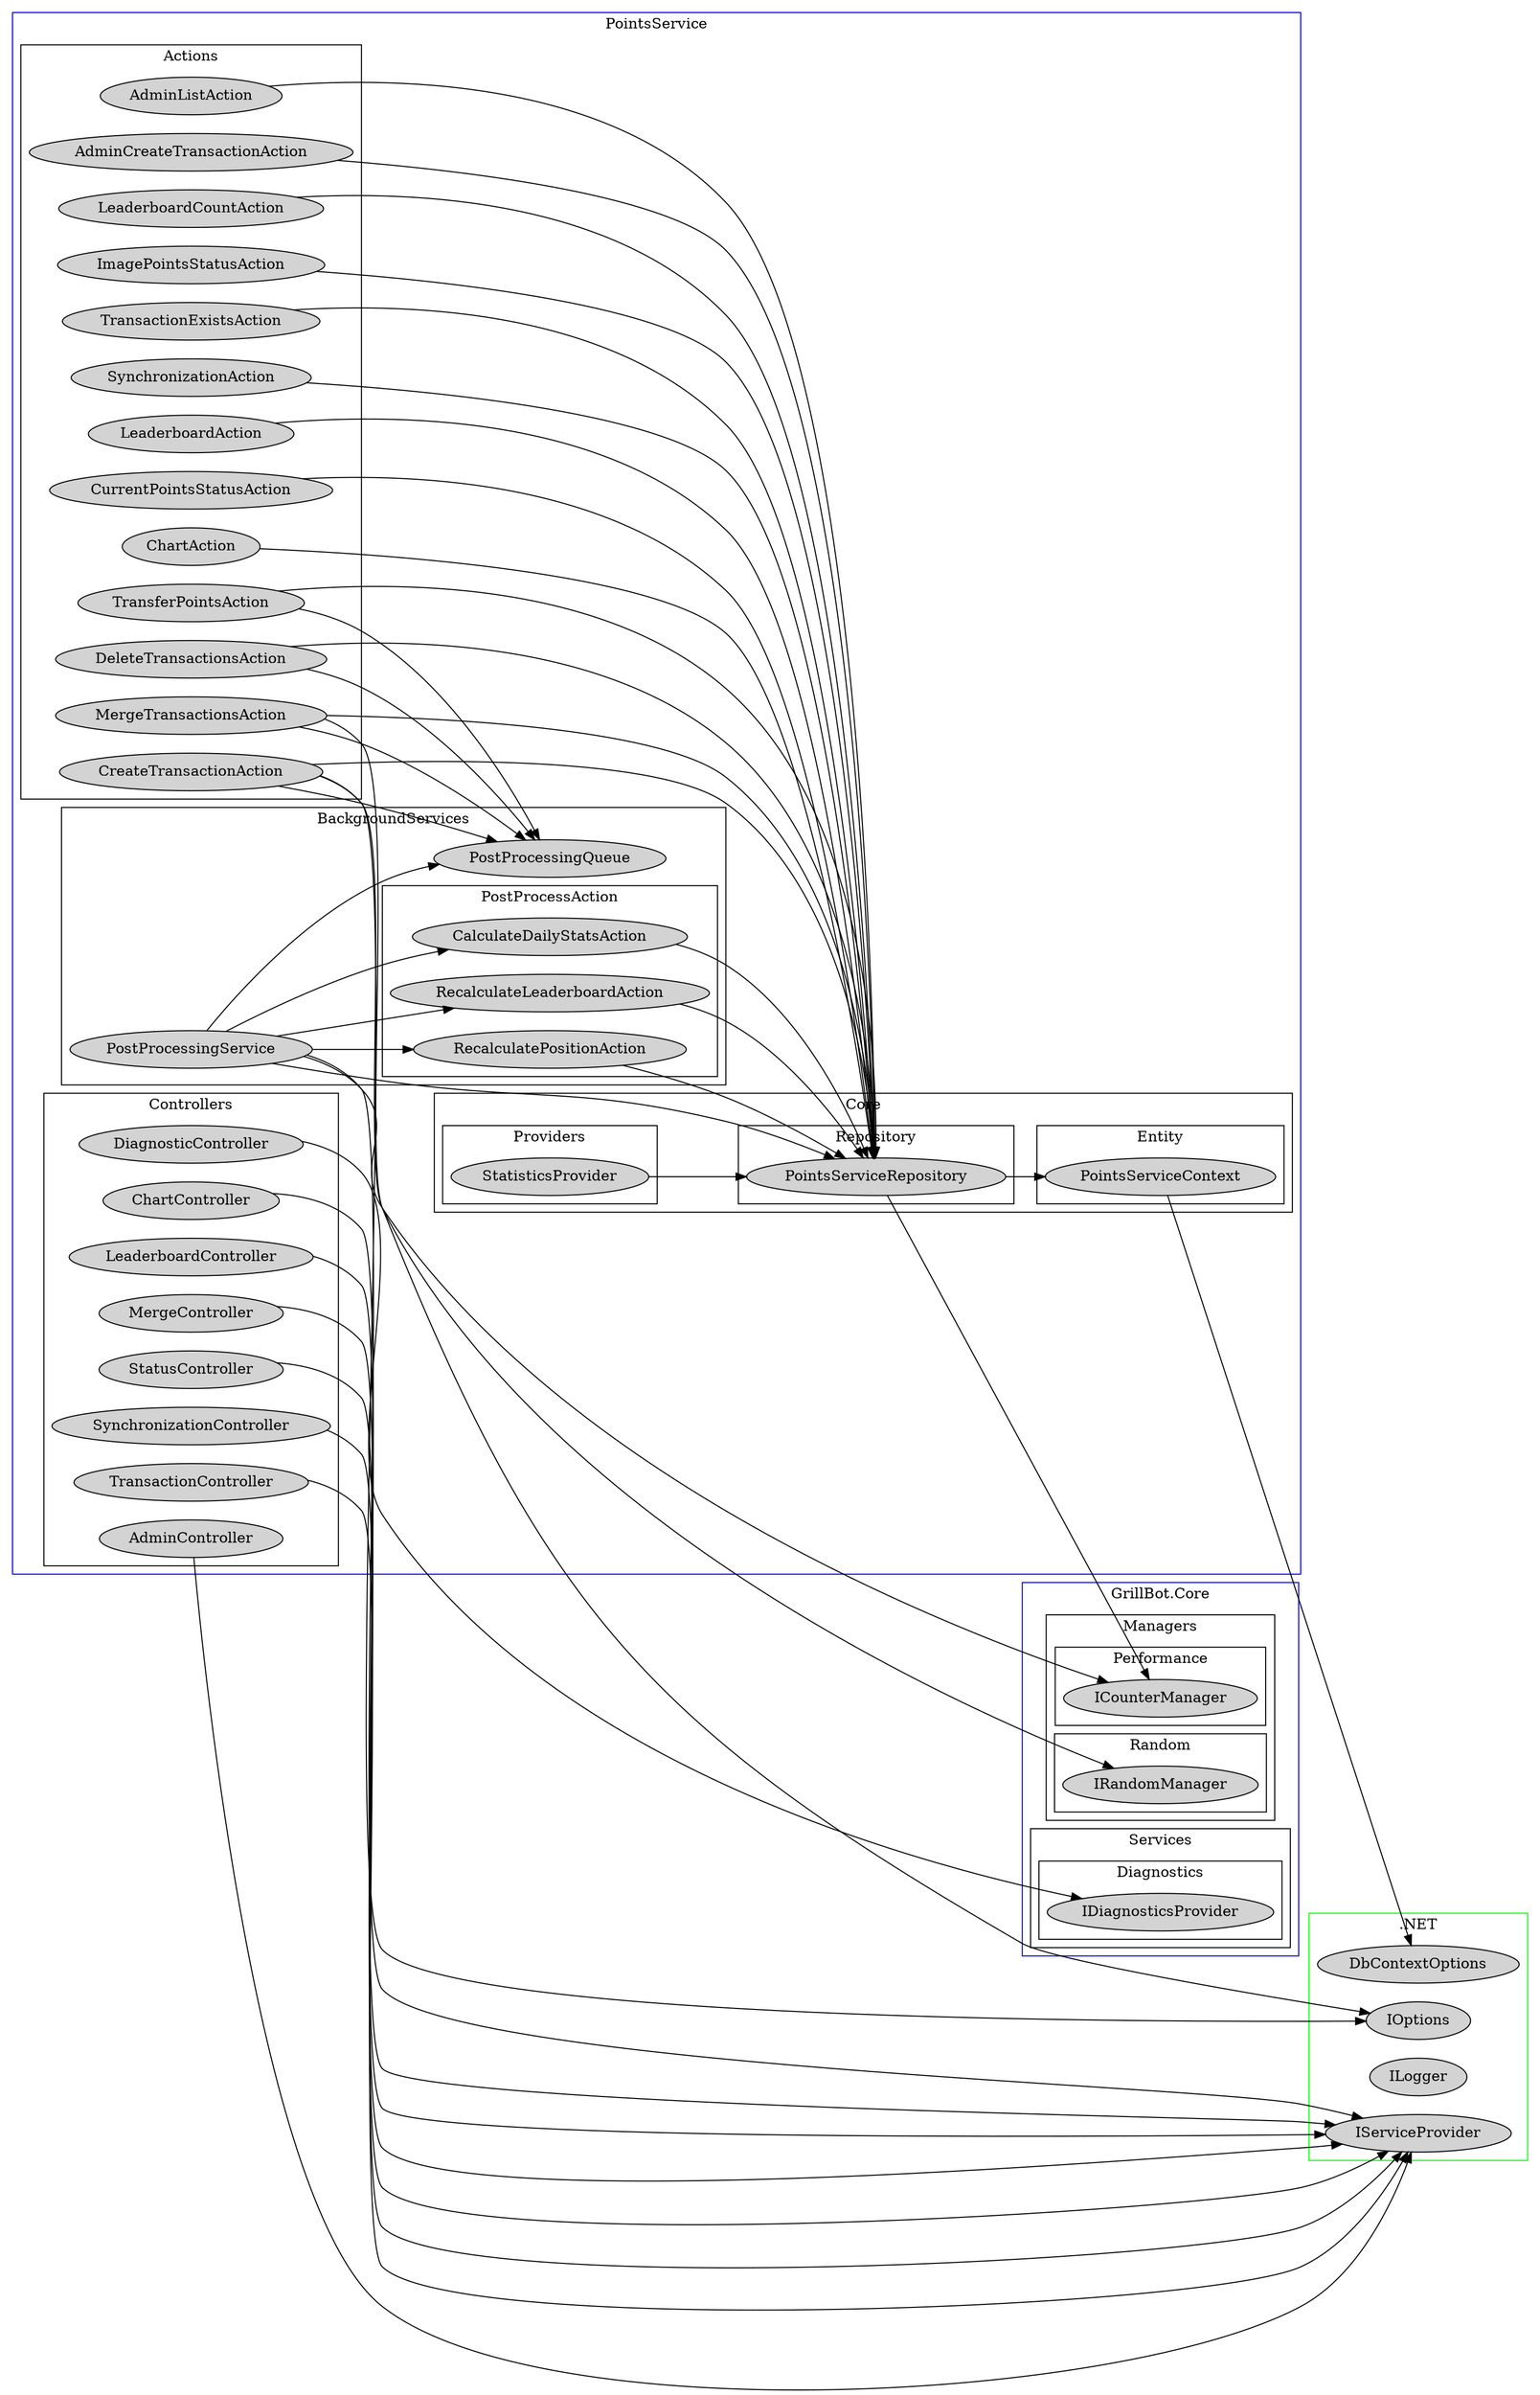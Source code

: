 digraph PointsService {
    rankdir=LR
	
	subgraph cluster_0 {
		node [style=filled];
		label = "PointsService";
		color=blue
		
        subgraph cluster_3_1 {
            node [style=filled];
            label="Actions";
            color=black;
            
            AdminCreateTransactionAction
            AdminListAction
            ChartAction
            CreateTransactionAction
            CurrentPointsStatusAction
            DeleteTransactionsAction
            LeaderboardAction
            MergeTransactionsAction
            SynchronizationAction
            TransactionExistsAction
            TransferPointsAction
            ImagePointsStatusAction
            LeaderboardCountAction
        }
        
        subgraph cluster_3_2 {
            node [style=filled];
            label="BackgroundServices";
            color=black;
            
            subgraph cluster_3_2_1 {
                node [style=filled];
                label="PostProcessAction";
                color=black;
                
                CalculateDailyStatsAction
                RecalculateLeaderboardAction
                RecalculatePositionAction
            }
            
            PostProcessingQueue
            PostProcessingService
        }
        
        subgraph cluster_3_3 {
            node [style=filled];
            label="Controllers";
            color=black;
            
            AdminController
            ChartController
            DiagnosticController
            LeaderboardController
            MergeController
            StatusController
            SynchronizationController
            TransactionController
        }
        
        subgraph cluster_3_4 {
            node [style=filled];
            label="Core"
            color=black
            
            subgraph cluster_3_4_1 {
                node [style=filled];
                label="Entity"
                color=black;
                
                PointsServiceContext
            }
            
            subgraph cluster_3_4_2 {
                node [style=filled];
                label="Providers"
                color=black;
                
                StatisticsProvider
            }
            
            subgraph cluster_3_4_3 {
                node [style=filled];
                label="Repository"
                color=black
                
                PointsServiceRepository
            }
        }
	}
	
	subgraph cluster_4 {
	    node [style=filled];
	    label = "GrillBot.Core";
	    color=blue
	    
	    subgraph cluster_4_1 {
	        node [style=filled];
            label="Managers";
            color=black;
            
            subgraph cluster_4_1_2 {
	            node [style=filled];
                label="Performance";
                color=black;
                
                ICounterManager
	        }
	        
	        subgraph cluster_4_1_3 {
	            node [style=filled];
                label="Random";
                color=black;
                
                IRandomManager
	        }
	    }
	    
	    subgraph cluster_4_2 {
	        node [style=filled];
            label="Services";
            color=black;
	        
	        subgraph cluster_4_3 {
	            node [style=filled];
                label="Diagnostics";
                color=black;
	            
	            IDiagnosticsProvider
	        }
	    }
	}
	
	subgraph cluster_100 {
	    node[style=filled];
	    label = ".NET"
	    color=green
	    
	    IServiceProvider
	    DbContextOptions
	    ILogger
	    IOptions
	}
	
	AdminCreateTransactionAction -> { PointsServiceRepository }
	AdminListAction -> { PointsServiceRepository }
	ChartAction -> { PointsServiceRepository }
	CreateTransactionAction -> { PointsServiceRepository IOptions IRandomManager PostProcessingQueue }
	CurrentPointsStatusAction -> { PointsServiceRepository }
	DeleteTransactionsAction -> { PointsServiceRepository PostProcessingQueue }
	LeaderboardAction -> { PointsServiceRepository }
	MergeTransactionsAction -> { PointsServiceRepository IOptions PostProcessingQueue }
	SynchronizationAction -> { PointsServiceRepository }
	TransactionExistsAction -> { PointsServiceRepository }
	TransferPointsAction -> { PointsServiceRepository PostProcessingQueue }
	AdminController -> { IServiceProvider }
	ChartController -> { IServiceProvider }
	DiagnosticController -> { IDiagnosticsProvider }
	LeaderboardController -> { IServiceProvider }
	MergeController -> { IServiceProvider }
	StatusController -> { IServiceProvider }
	SynchronizationController -> { IServiceProvider }
	TransactionController -> { IServiceProvider }
	PointsServiceContext -> { DbContextOptions }
	StatisticsProvider -> { PointsServiceRepository }
	PointsServiceRepository -> { PointsServiceContext ICounterManager }
	ImagePointsStatusAction -> { PointsServiceRepository }
	LeaderboardCountAction -> { PointsServiceRepository }
	CalculateDailyStatsAction -> { PointsServiceRepository }
	RecalculateLeaderboardAction -> { PointsServiceRepository }
	RecalculatePositionAction -> { PointsServiceRepository }
	PostProcessingService -> { IServiceProvider PostProcessingQueue ICounterManager PointsServiceRepository CalculateDailyStatsAction RecalculateLeaderboardAction RecalculatePositionAction }
}

